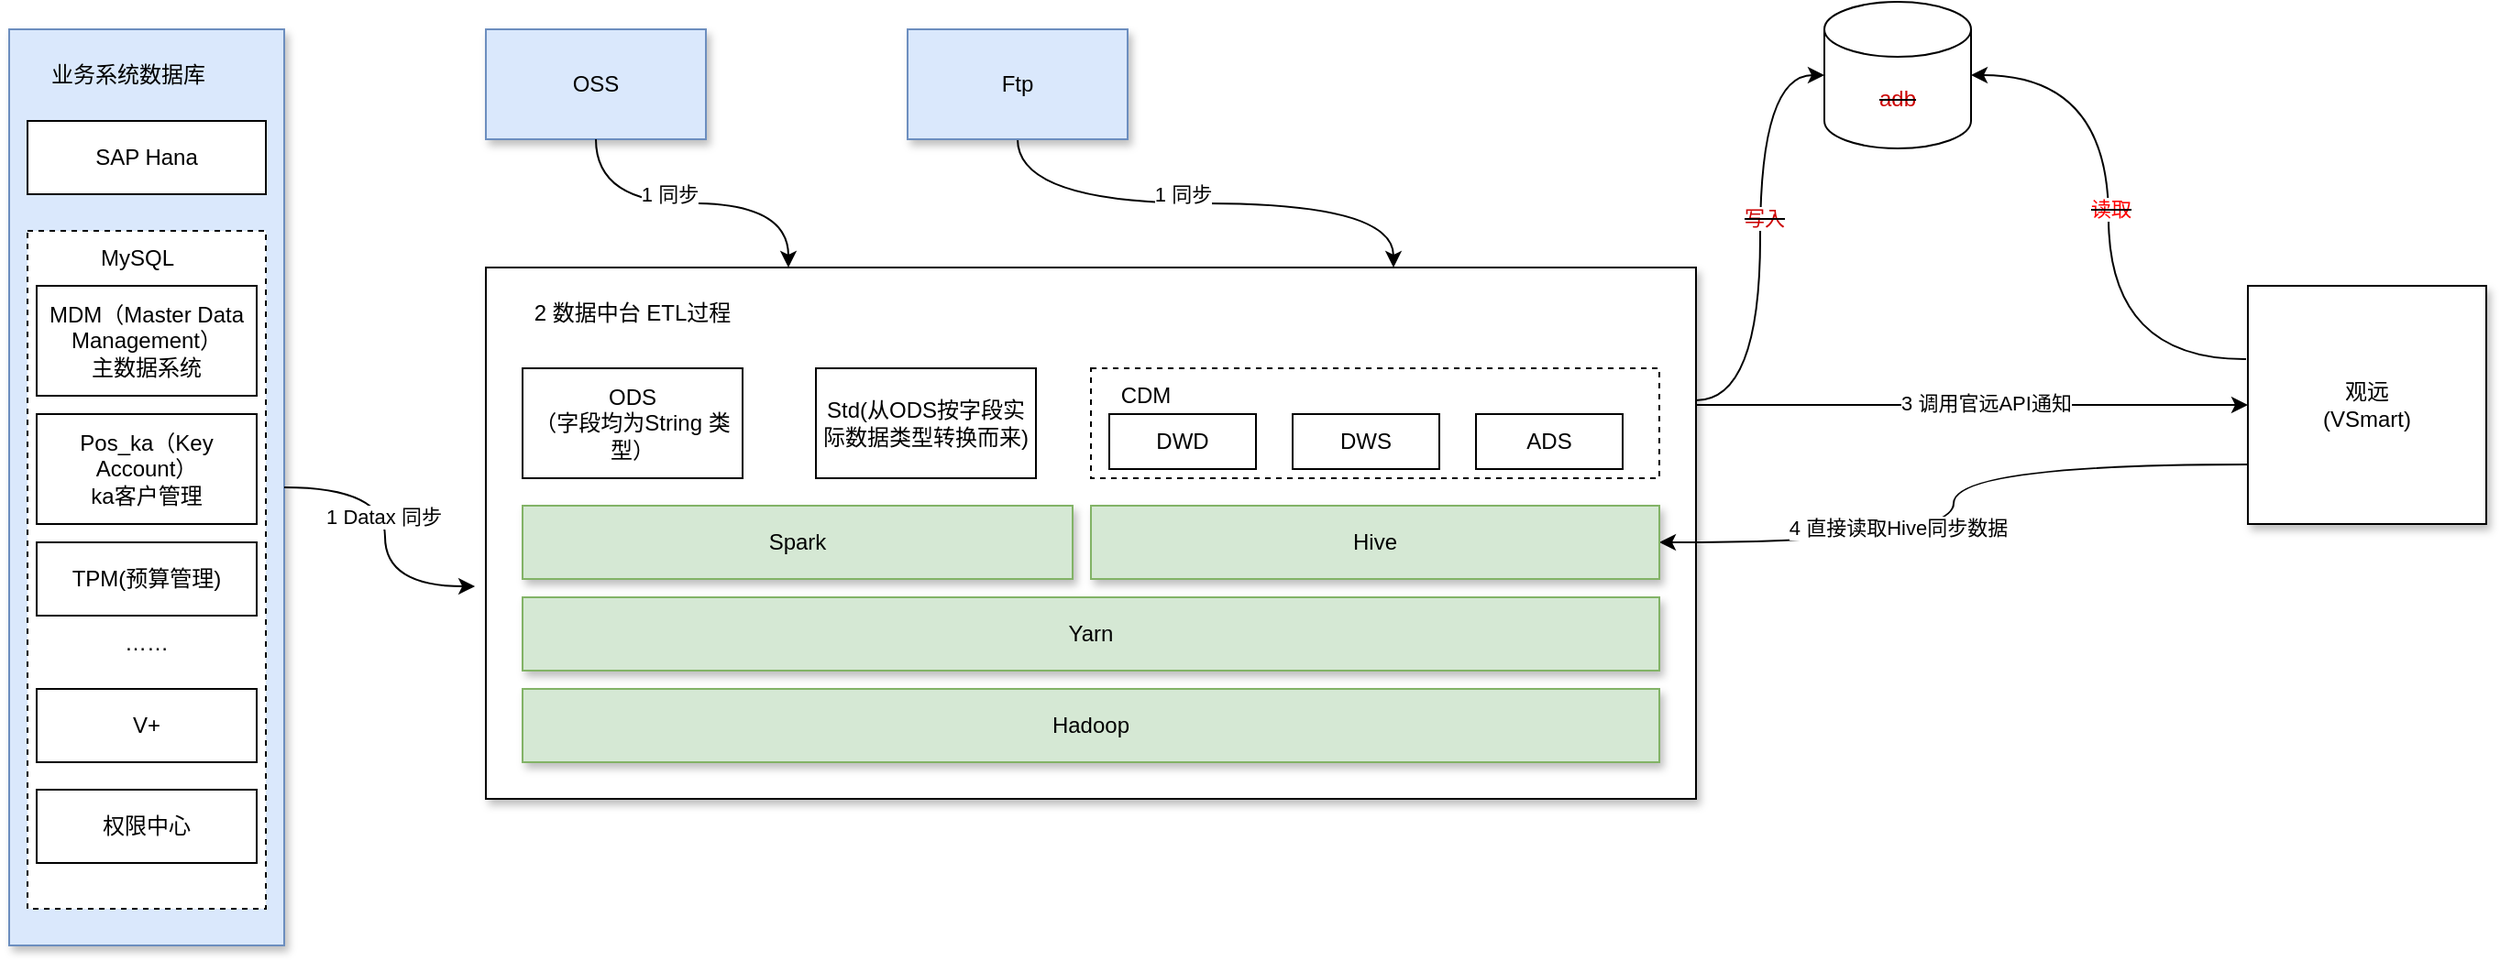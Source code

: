 <mxfile version="22.1.22" type="github">
  <diagram name="第 1 页" id="-EShnu_tk9d9TIDoHzpz">
    <mxGraphModel dx="1222" dy="686" grid="1" gridSize="10" guides="1" tooltips="1" connect="1" arrows="1" fold="1" page="1" pageScale="1" pageWidth="827" pageHeight="1169" math="0" shadow="0">
      <root>
        <mxCell id="0" />
        <mxCell id="1" parent="0" />
        <mxCell id="OW2NwJiljSmGnzwjPQtV-1" value="" style="rounded=0;whiteSpace=wrap;html=1;fillColor=#dae8fc;strokeColor=#6c8ebf;shadow=1;" parent="1" vertex="1">
          <mxGeometry x="20" y="150" width="150" height="500" as="geometry" />
        </mxCell>
        <mxCell id="OW2NwJiljSmGnzwjPQtV-2" value="业务系统数据库" style="text;strokeColor=none;align=center;fillColor=none;html=1;verticalAlign=middle;whiteSpace=wrap;rounded=0;" parent="1" vertex="1">
          <mxGeometry x="40" y="160" width="90" height="30" as="geometry" />
        </mxCell>
        <mxCell id="OW2NwJiljSmGnzwjPQtV-5" value="SAP Hana" style="rounded=0;whiteSpace=wrap;html=1;" parent="1" vertex="1">
          <mxGeometry x="30" y="200" width="130" height="40" as="geometry" />
        </mxCell>
        <mxCell id="OW2NwJiljSmGnzwjPQtV-6" value="" style="rounded=0;whiteSpace=wrap;html=1;dashed=1;" parent="1" vertex="1">
          <mxGeometry x="30" y="260" width="130" height="370" as="geometry" />
        </mxCell>
        <mxCell id="OW2NwJiljSmGnzwjPQtV-7" value="MySQL" style="text;strokeColor=none;align=center;fillColor=none;html=1;verticalAlign=middle;whiteSpace=wrap;rounded=0;" parent="1" vertex="1">
          <mxGeometry x="60" y="260" width="60" height="30" as="geometry" />
        </mxCell>
        <mxCell id="OW2NwJiljSmGnzwjPQtV-4" value="MDM（Master Data Management）&lt;br&gt;主数据系统" style="rounded=0;whiteSpace=wrap;html=1;" parent="1" vertex="1">
          <mxGeometry x="35" y="290" width="120" height="60" as="geometry" />
        </mxCell>
        <mxCell id="OW2NwJiljSmGnzwjPQtV-9" value="Pos_ka（Key Account）&lt;br&gt;ka客户管理" style="rounded=0;whiteSpace=wrap;html=1;" parent="1" vertex="1">
          <mxGeometry x="35" y="360" width="120" height="60" as="geometry" />
        </mxCell>
        <mxCell id="OW2NwJiljSmGnzwjPQtV-10" value="TPM(预算管理)" style="rounded=0;whiteSpace=wrap;html=1;" parent="1" vertex="1">
          <mxGeometry x="35" y="430" width="120" height="40" as="geometry" />
        </mxCell>
        <mxCell id="OW2NwJiljSmGnzwjPQtV-11" value="……" style="text;strokeColor=none;align=center;fillColor=none;html=1;verticalAlign=middle;whiteSpace=wrap;rounded=0;" parent="1" vertex="1">
          <mxGeometry x="65" y="470" width="60" height="30" as="geometry" />
        </mxCell>
        <mxCell id="OW2NwJiljSmGnzwjPQtV-12" value="V+" style="rounded=0;whiteSpace=wrap;html=1;" parent="1" vertex="1">
          <mxGeometry x="35" y="510" width="120" height="40" as="geometry" />
        </mxCell>
        <mxCell id="OW2NwJiljSmGnzwjPQtV-48" style="edgeStyle=orthogonalEdgeStyle;rounded=0;orthogonalLoop=1;jettySize=auto;html=1;entryX=0;entryY=0.5;entryDx=0;entryDy=0;" parent="1" source="OW2NwJiljSmGnzwjPQtV-13" target="OW2NwJiljSmGnzwjPQtV-38" edge="1">
          <mxGeometry relative="1" as="geometry">
            <Array as="points">
              <mxPoint x="1020" y="355" />
              <mxPoint x="1020" y="355" />
            </Array>
          </mxGeometry>
        </mxCell>
        <mxCell id="OW2NwJiljSmGnzwjPQtV-49" value="3 调用官远API通知" style="edgeLabel;html=1;align=center;verticalAlign=middle;resizable=0;points=[];" parent="OW2NwJiljSmGnzwjPQtV-48" vertex="1" connectable="0">
          <mxGeometry x="0.05" y="1" relative="1" as="geometry">
            <mxPoint as="offset" />
          </mxGeometry>
        </mxCell>
        <mxCell id="OW2NwJiljSmGnzwjPQtV-13" value="" style="rounded=0;whiteSpace=wrap;html=1;shadow=1;" parent="1" vertex="1">
          <mxGeometry x="280" y="280" width="660" height="290" as="geometry" />
        </mxCell>
        <mxCell id="OW2NwJiljSmGnzwjPQtV-14" style="edgeStyle=orthogonalEdgeStyle;rounded=0;orthogonalLoop=1;jettySize=auto;html=1;entryX=-0.009;entryY=0.6;entryDx=0;entryDy=0;entryPerimeter=0;curved=1;" parent="1" source="OW2NwJiljSmGnzwjPQtV-1" target="OW2NwJiljSmGnzwjPQtV-13" edge="1">
          <mxGeometry relative="1" as="geometry" />
        </mxCell>
        <mxCell id="OW2NwJiljSmGnzwjPQtV-31" value="1 Datax 同步" style="edgeLabel;html=1;align=center;verticalAlign=middle;resizable=0;points=[];" parent="OW2NwJiljSmGnzwjPQtV-14" vertex="1" connectable="0">
          <mxGeometry x="-0.105" y="-1" relative="1" as="geometry">
            <mxPoint as="offset" />
          </mxGeometry>
        </mxCell>
        <mxCell id="OW2NwJiljSmGnzwjPQtV-16" value="OSS" style="rounded=0;whiteSpace=wrap;html=1;fillColor=#dae8fc;strokeColor=#6c8ebf;shadow=1;" parent="1" vertex="1">
          <mxGeometry x="280" y="150" width="120" height="60" as="geometry" />
        </mxCell>
        <mxCell id="OW2NwJiljSmGnzwjPQtV-19" style="edgeStyle=orthogonalEdgeStyle;rounded=0;orthogonalLoop=1;jettySize=auto;html=1;entryX=0.75;entryY=0;entryDx=0;entryDy=0;curved=1;" parent="1" source="OW2NwJiljSmGnzwjPQtV-17" target="OW2NwJiljSmGnzwjPQtV-13" edge="1">
          <mxGeometry relative="1" as="geometry" />
        </mxCell>
        <mxCell id="OW2NwJiljSmGnzwjPQtV-33" value="1 同步" style="edgeLabel;html=1;align=center;verticalAlign=middle;resizable=0;points=[];" parent="OW2NwJiljSmGnzwjPQtV-19" vertex="1" connectable="0">
          <mxGeometry x="-0.236" relative="1" as="geometry">
            <mxPoint x="20" y="-5" as="offset" />
          </mxGeometry>
        </mxCell>
        <mxCell id="OW2NwJiljSmGnzwjPQtV-17" value="Ftp" style="rounded=0;whiteSpace=wrap;html=1;fillColor=#dae8fc;strokeColor=#6c8ebf;shadow=1;" parent="1" vertex="1">
          <mxGeometry x="510" y="150" width="120" height="60" as="geometry" />
        </mxCell>
        <mxCell id="OW2NwJiljSmGnzwjPQtV-18" style="edgeStyle=orthogonalEdgeStyle;rounded=0;orthogonalLoop=1;jettySize=auto;html=1;entryX=0.25;entryY=0;entryDx=0;entryDy=0;curved=1;" parent="1" source="OW2NwJiljSmGnzwjPQtV-16" target="OW2NwJiljSmGnzwjPQtV-13" edge="1">
          <mxGeometry relative="1" as="geometry" />
        </mxCell>
        <mxCell id="OW2NwJiljSmGnzwjPQtV-32" value="1 同步" style="edgeLabel;html=1;align=center;verticalAlign=middle;resizable=0;points=[];" parent="OW2NwJiljSmGnzwjPQtV-18" vertex="1" connectable="0">
          <mxGeometry x="-0.029" y="-2" relative="1" as="geometry">
            <mxPoint x="-10" y="-7" as="offset" />
          </mxGeometry>
        </mxCell>
        <mxCell id="OW2NwJiljSmGnzwjPQtV-20" value="ODS&lt;br&gt;（字段均为String 类型）" style="rounded=0;whiteSpace=wrap;html=1;" parent="1" vertex="1">
          <mxGeometry x="300" y="335" width="120" height="60" as="geometry" />
        </mxCell>
        <mxCell id="OW2NwJiljSmGnzwjPQtV-21" value="2 数据中台 ETL过程" style="text;strokeColor=none;align=center;fillColor=none;html=1;verticalAlign=middle;whiteSpace=wrap;rounded=0;" parent="1" vertex="1">
          <mxGeometry x="295" y="290" width="130" height="30" as="geometry" />
        </mxCell>
        <mxCell id="OW2NwJiljSmGnzwjPQtV-22" value="Std(从ODS按字段实际数据类型转换而来)" style="rounded=0;whiteSpace=wrap;html=1;" parent="1" vertex="1">
          <mxGeometry x="460" y="335" width="120" height="60" as="geometry" />
        </mxCell>
        <mxCell id="OW2NwJiljSmGnzwjPQtV-23" value="" style="rounded=0;whiteSpace=wrap;html=1;dashed=1;" parent="1" vertex="1">
          <mxGeometry x="610" y="335" width="310" height="60" as="geometry" />
        </mxCell>
        <mxCell id="OW2NwJiljSmGnzwjPQtV-24" value="CDM" style="text;strokeColor=none;align=center;fillColor=none;html=1;verticalAlign=middle;whiteSpace=wrap;rounded=0;" parent="1" vertex="1">
          <mxGeometry x="620" y="335" width="40" height="30" as="geometry" />
        </mxCell>
        <mxCell id="OW2NwJiljSmGnzwjPQtV-25" value="DWD" style="rounded=0;whiteSpace=wrap;html=1;" parent="1" vertex="1">
          <mxGeometry x="620" y="360" width="80" height="30" as="geometry" />
        </mxCell>
        <mxCell id="OW2NwJiljSmGnzwjPQtV-26" value="DWS" style="rounded=0;whiteSpace=wrap;html=1;" parent="1" vertex="1">
          <mxGeometry x="720" y="360" width="80" height="30" as="geometry" />
        </mxCell>
        <mxCell id="OW2NwJiljSmGnzwjPQtV-27" value="ADS" style="rounded=0;whiteSpace=wrap;html=1;" parent="1" vertex="1">
          <mxGeometry x="820" y="360" width="80" height="30" as="geometry" />
        </mxCell>
        <mxCell id="OW2NwJiljSmGnzwjPQtV-30" value="&lt;strike&gt;&lt;font color=&quot;#cc0000&quot;&gt;adb&lt;/font&gt;&lt;/strike&gt;" style="shape=cylinder3;whiteSpace=wrap;html=1;boundedLbl=1;backgroundOutline=1;size=15;" parent="1" vertex="1">
          <mxGeometry x="1010" y="135" width="80" height="80" as="geometry" />
        </mxCell>
        <mxCell id="OW2NwJiljSmGnzwjPQtV-34" style="edgeStyle=orthogonalEdgeStyle;rounded=0;orthogonalLoop=1;jettySize=auto;html=1;entryX=0;entryY=0.5;entryDx=0;entryDy=0;entryPerimeter=0;curved=1;exitX=1;exitY=0.25;exitDx=0;exitDy=0;" parent="1" source="OW2NwJiljSmGnzwjPQtV-13" target="OW2NwJiljSmGnzwjPQtV-30" edge="1">
          <mxGeometry relative="1" as="geometry" />
        </mxCell>
        <mxCell id="OW2NwJiljSmGnzwjPQtV-37" value="&lt;strike&gt;&lt;font color=&quot;#cc0000&quot;&gt;写入&lt;/font&gt;&lt;/strike&gt;" style="edgeLabel;html=1;align=center;verticalAlign=middle;resizable=0;points=[];" parent="OW2NwJiljSmGnzwjPQtV-34" vertex="1" connectable="0">
          <mxGeometry x="0.087" y="-2" relative="1" as="geometry">
            <mxPoint as="offset" />
          </mxGeometry>
        </mxCell>
        <mxCell id="OW2NwJiljSmGnzwjPQtV-46" style="edgeStyle=orthogonalEdgeStyle;rounded=0;orthogonalLoop=1;jettySize=auto;html=1;entryX=1;entryY=0.5;entryDx=0;entryDy=0;exitX=0;exitY=0.75;exitDx=0;exitDy=0;curved=1;" parent="1" source="OW2NwJiljSmGnzwjPQtV-38" target="OW2NwJiljSmGnzwjPQtV-44" edge="1">
          <mxGeometry relative="1" as="geometry" />
        </mxCell>
        <mxCell id="OW2NwJiljSmGnzwjPQtV-47" value="4 直接读取Hive同步数据" style="edgeLabel;html=1;align=center;verticalAlign=middle;resizable=0;points=[];" parent="OW2NwJiljSmGnzwjPQtV-46" vertex="1" connectable="0">
          <mxGeometry x="0.076" y="-4" relative="1" as="geometry">
            <mxPoint x="-27" y="-1" as="offset" />
          </mxGeometry>
        </mxCell>
        <mxCell id="OW2NwJiljSmGnzwjPQtV-38" value="观远&lt;br&gt;(VSmart)" style="whiteSpace=wrap;html=1;aspect=fixed;shadow=1;" parent="1" vertex="1">
          <mxGeometry x="1241" y="290" width="130" height="130" as="geometry" />
        </mxCell>
        <mxCell id="OW2NwJiljSmGnzwjPQtV-39" style="edgeStyle=orthogonalEdgeStyle;rounded=0;orthogonalLoop=1;jettySize=auto;html=1;entryX=1;entryY=0.5;entryDx=0;entryDy=0;entryPerimeter=0;curved=1;" parent="1" target="OW2NwJiljSmGnzwjPQtV-30" edge="1">
          <mxGeometry relative="1" as="geometry">
            <mxPoint x="1240" y="330" as="sourcePoint" />
          </mxGeometry>
        </mxCell>
        <mxCell id="OW2NwJiljSmGnzwjPQtV-40" value="&lt;strike&gt;&lt;font color=&quot;#ff0000&quot;&gt;读取&lt;/font&gt;&lt;/strike&gt;" style="edgeLabel;html=1;align=center;verticalAlign=middle;resizable=0;points=[];" parent="OW2NwJiljSmGnzwjPQtV-39" vertex="1" connectable="0">
          <mxGeometry x="0.03" relative="1" as="geometry">
            <mxPoint x="1" as="offset" />
          </mxGeometry>
        </mxCell>
        <mxCell id="OW2NwJiljSmGnzwjPQtV-42" value="Hadoop" style="rounded=0;whiteSpace=wrap;html=1;fillColor=#d5e8d4;strokeColor=#82b366;shadow=1;" parent="1" vertex="1">
          <mxGeometry x="300" y="510" width="620" height="40" as="geometry" />
        </mxCell>
        <mxCell id="OW2NwJiljSmGnzwjPQtV-43" value="Spark" style="rounded=0;whiteSpace=wrap;html=1;fillColor=#d5e8d4;strokeColor=#82b366;shadow=1;" parent="1" vertex="1">
          <mxGeometry x="300" y="410" width="300" height="40" as="geometry" />
        </mxCell>
        <mxCell id="OW2NwJiljSmGnzwjPQtV-44" value="Hive" style="rounded=0;whiteSpace=wrap;html=1;fillColor=#d5e8d4;strokeColor=#82b366;shadow=1;" parent="1" vertex="1">
          <mxGeometry x="610" y="410" width="310" height="40" as="geometry" />
        </mxCell>
        <mxCell id="OW2NwJiljSmGnzwjPQtV-45" value="Yarn" style="rounded=0;whiteSpace=wrap;html=1;fillColor=#d5e8d4;strokeColor=#82b366;shadow=1;" parent="1" vertex="1">
          <mxGeometry x="300" y="460" width="620" height="40" as="geometry" />
        </mxCell>
        <mxCell id="JTD08XN9TSS55gCmz0VN-1" style="edgeStyle=orthogonalEdgeStyle;rounded=0;orthogonalLoop=1;jettySize=auto;html=1;exitX=0.5;exitY=1;exitDx=0;exitDy=0;" edge="1" parent="1" source="OW2NwJiljSmGnzwjPQtV-12" target="OW2NwJiljSmGnzwjPQtV-12">
          <mxGeometry relative="1" as="geometry" />
        </mxCell>
        <mxCell id="JTD08XN9TSS55gCmz0VN-3" style="edgeStyle=orthogonalEdgeStyle;rounded=0;orthogonalLoop=1;jettySize=auto;html=1;exitX=0.5;exitY=1;exitDx=0;exitDy=0;" edge="1" parent="1" source="OW2NwJiljSmGnzwjPQtV-12" target="OW2NwJiljSmGnzwjPQtV-12">
          <mxGeometry relative="1" as="geometry" />
        </mxCell>
        <mxCell id="JTD08XN9TSS55gCmz0VN-4" value="权限中心" style="rounded=0;whiteSpace=wrap;html=1;" vertex="1" parent="1">
          <mxGeometry x="35" y="565" width="120" height="40" as="geometry" />
        </mxCell>
      </root>
    </mxGraphModel>
  </diagram>
</mxfile>
